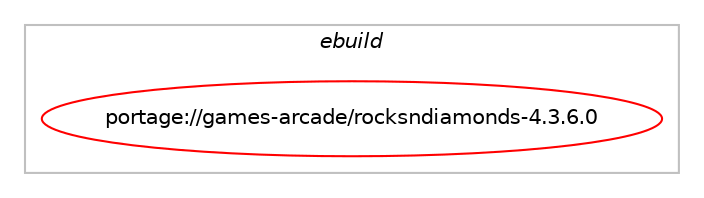 digraph prolog {

# *************
# Graph options
# *************

newrank=true;
concentrate=true;
compound=true;
graph [rankdir=LR,fontname=Helvetica,fontsize=10,ranksep=1.5];#, ranksep=2.5, nodesep=0.2];
edge  [arrowhead=vee];
node  [fontname=Helvetica,fontsize=10];

# **********
# The ebuild
# **********

subgraph cluster_leftcol {
color=gray;
rank=same;
label=<<i>ebuild</i>>;
id [label="portage://games-arcade/rocksndiamonds-4.3.6.0", color=red, width=4, href="../games-arcade/rocksndiamonds-4.3.6.0.svg"];
}

# ****************
# The dependencies
# ****************

subgraph cluster_midcol {
color=gray;
label=<<i>dependencies</i>>;
subgraph cluster_compile {
fillcolor="#eeeeee";
style=filled;
label=<<i>compile</i>>;
# *** BEGIN UNKNOWN DEPENDENCY TYPE (TODO) ***
# id -> package_dependency(portage://games-arcade/rocksndiamonds-4.3.6.0,install,no,media-libs,libmodplug,none,[,,],[],[])
# *** END UNKNOWN DEPENDENCY TYPE (TODO) ***

# *** BEGIN UNKNOWN DEPENDENCY TYPE (TODO) ***
# id -> package_dependency(portage://games-arcade/rocksndiamonds-4.3.6.0,install,no,media-libs,libsdl2,none,[,,],[],[use(enable(joystick),none),use(enable(video),none)])
# *** END UNKNOWN DEPENDENCY TYPE (TODO) ***

# *** BEGIN UNKNOWN DEPENDENCY TYPE (TODO) ***
# id -> package_dependency(portage://games-arcade/rocksndiamonds-4.3.6.0,install,no,media-libs,sdl2-image,none,[,,],[],[use(enable(gif),none)])
# *** END UNKNOWN DEPENDENCY TYPE (TODO) ***

# *** BEGIN UNKNOWN DEPENDENCY TYPE (TODO) ***
# id -> package_dependency(portage://games-arcade/rocksndiamonds-4.3.6.0,install,no,media-libs,sdl2-mixer,none,[,,],[],[use(enable(mod),none),use(enable(mp3),none),use(enable(timidity),none)])
# *** END UNKNOWN DEPENDENCY TYPE (TODO) ***

# *** BEGIN UNKNOWN DEPENDENCY TYPE (TODO) ***
# id -> package_dependency(portage://games-arcade/rocksndiamonds-4.3.6.0,install,no,media-libs,sdl2-net,none,[,,],[],[])
# *** END UNKNOWN DEPENDENCY TYPE (TODO) ***

# *** BEGIN UNKNOWN DEPENDENCY TYPE (TODO) ***
# id -> package_dependency(portage://games-arcade/rocksndiamonds-4.3.6.0,install,no,media-libs,smpeg,none,[,,],[],[])
# *** END UNKNOWN DEPENDENCY TYPE (TODO) ***

}
subgraph cluster_compileandrun {
fillcolor="#eeeeee";
style=filled;
label=<<i>compile and run</i>>;
}
subgraph cluster_run {
fillcolor="#eeeeee";
style=filled;
label=<<i>run</i>>;
# *** BEGIN UNKNOWN DEPENDENCY TYPE (TODO) ***
# id -> package_dependency(portage://games-arcade/rocksndiamonds-4.3.6.0,run,no,media-libs,libmodplug,none,[,,],[],[])
# *** END UNKNOWN DEPENDENCY TYPE (TODO) ***

# *** BEGIN UNKNOWN DEPENDENCY TYPE (TODO) ***
# id -> package_dependency(portage://games-arcade/rocksndiamonds-4.3.6.0,run,no,media-libs,libsdl2,none,[,,],[],[use(enable(joystick),none),use(enable(video),none)])
# *** END UNKNOWN DEPENDENCY TYPE (TODO) ***

# *** BEGIN UNKNOWN DEPENDENCY TYPE (TODO) ***
# id -> package_dependency(portage://games-arcade/rocksndiamonds-4.3.6.0,run,no,media-libs,sdl2-image,none,[,,],[],[use(enable(gif),none)])
# *** END UNKNOWN DEPENDENCY TYPE (TODO) ***

# *** BEGIN UNKNOWN DEPENDENCY TYPE (TODO) ***
# id -> package_dependency(portage://games-arcade/rocksndiamonds-4.3.6.0,run,no,media-libs,sdl2-mixer,none,[,,],[],[use(enable(mod),none),use(enable(mp3),none),use(enable(timidity),none)])
# *** END UNKNOWN DEPENDENCY TYPE (TODO) ***

# *** BEGIN UNKNOWN DEPENDENCY TYPE (TODO) ***
# id -> package_dependency(portage://games-arcade/rocksndiamonds-4.3.6.0,run,no,media-libs,sdl2-net,none,[,,],[],[])
# *** END UNKNOWN DEPENDENCY TYPE (TODO) ***

# *** BEGIN UNKNOWN DEPENDENCY TYPE (TODO) ***
# id -> package_dependency(portage://games-arcade/rocksndiamonds-4.3.6.0,run,no,media-libs,smpeg,none,[,,],[],[])
# *** END UNKNOWN DEPENDENCY TYPE (TODO) ***

}
}

# **************
# The candidates
# **************

subgraph cluster_choices {
rank=same;
color=gray;
label=<<i>candidates</i>>;

}

}
